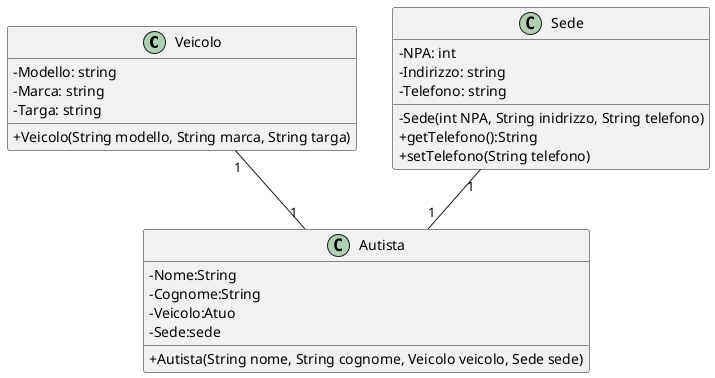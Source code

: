 @startuml
'https://plantuml.com/sequence-diagram

skinparam classAttributeIconSize 0

class Veicolo{
    -Modello: string
    -Marca: string
    -Targa: string
    +Veicolo(String modello, String marca, String targa)
}

class Sede{
    -NPA: int
    -Indirizzo: string
    -Telefono: string
    -Sede(int NPA, String inidrizzo, String telefono)
    +getTelefono():String
    +setTelefono(String telefono)
}

class Autista{
    -Nome:String
    -Cognome:String
    -Veicolo:Atuo
    -Sede:sede
    +Autista(String nome, String cognome, Veicolo veicolo, Sede sede)

}

Veicolo"1" -- "1"Autista
Sede"1" -- "1"Autista
@enduml